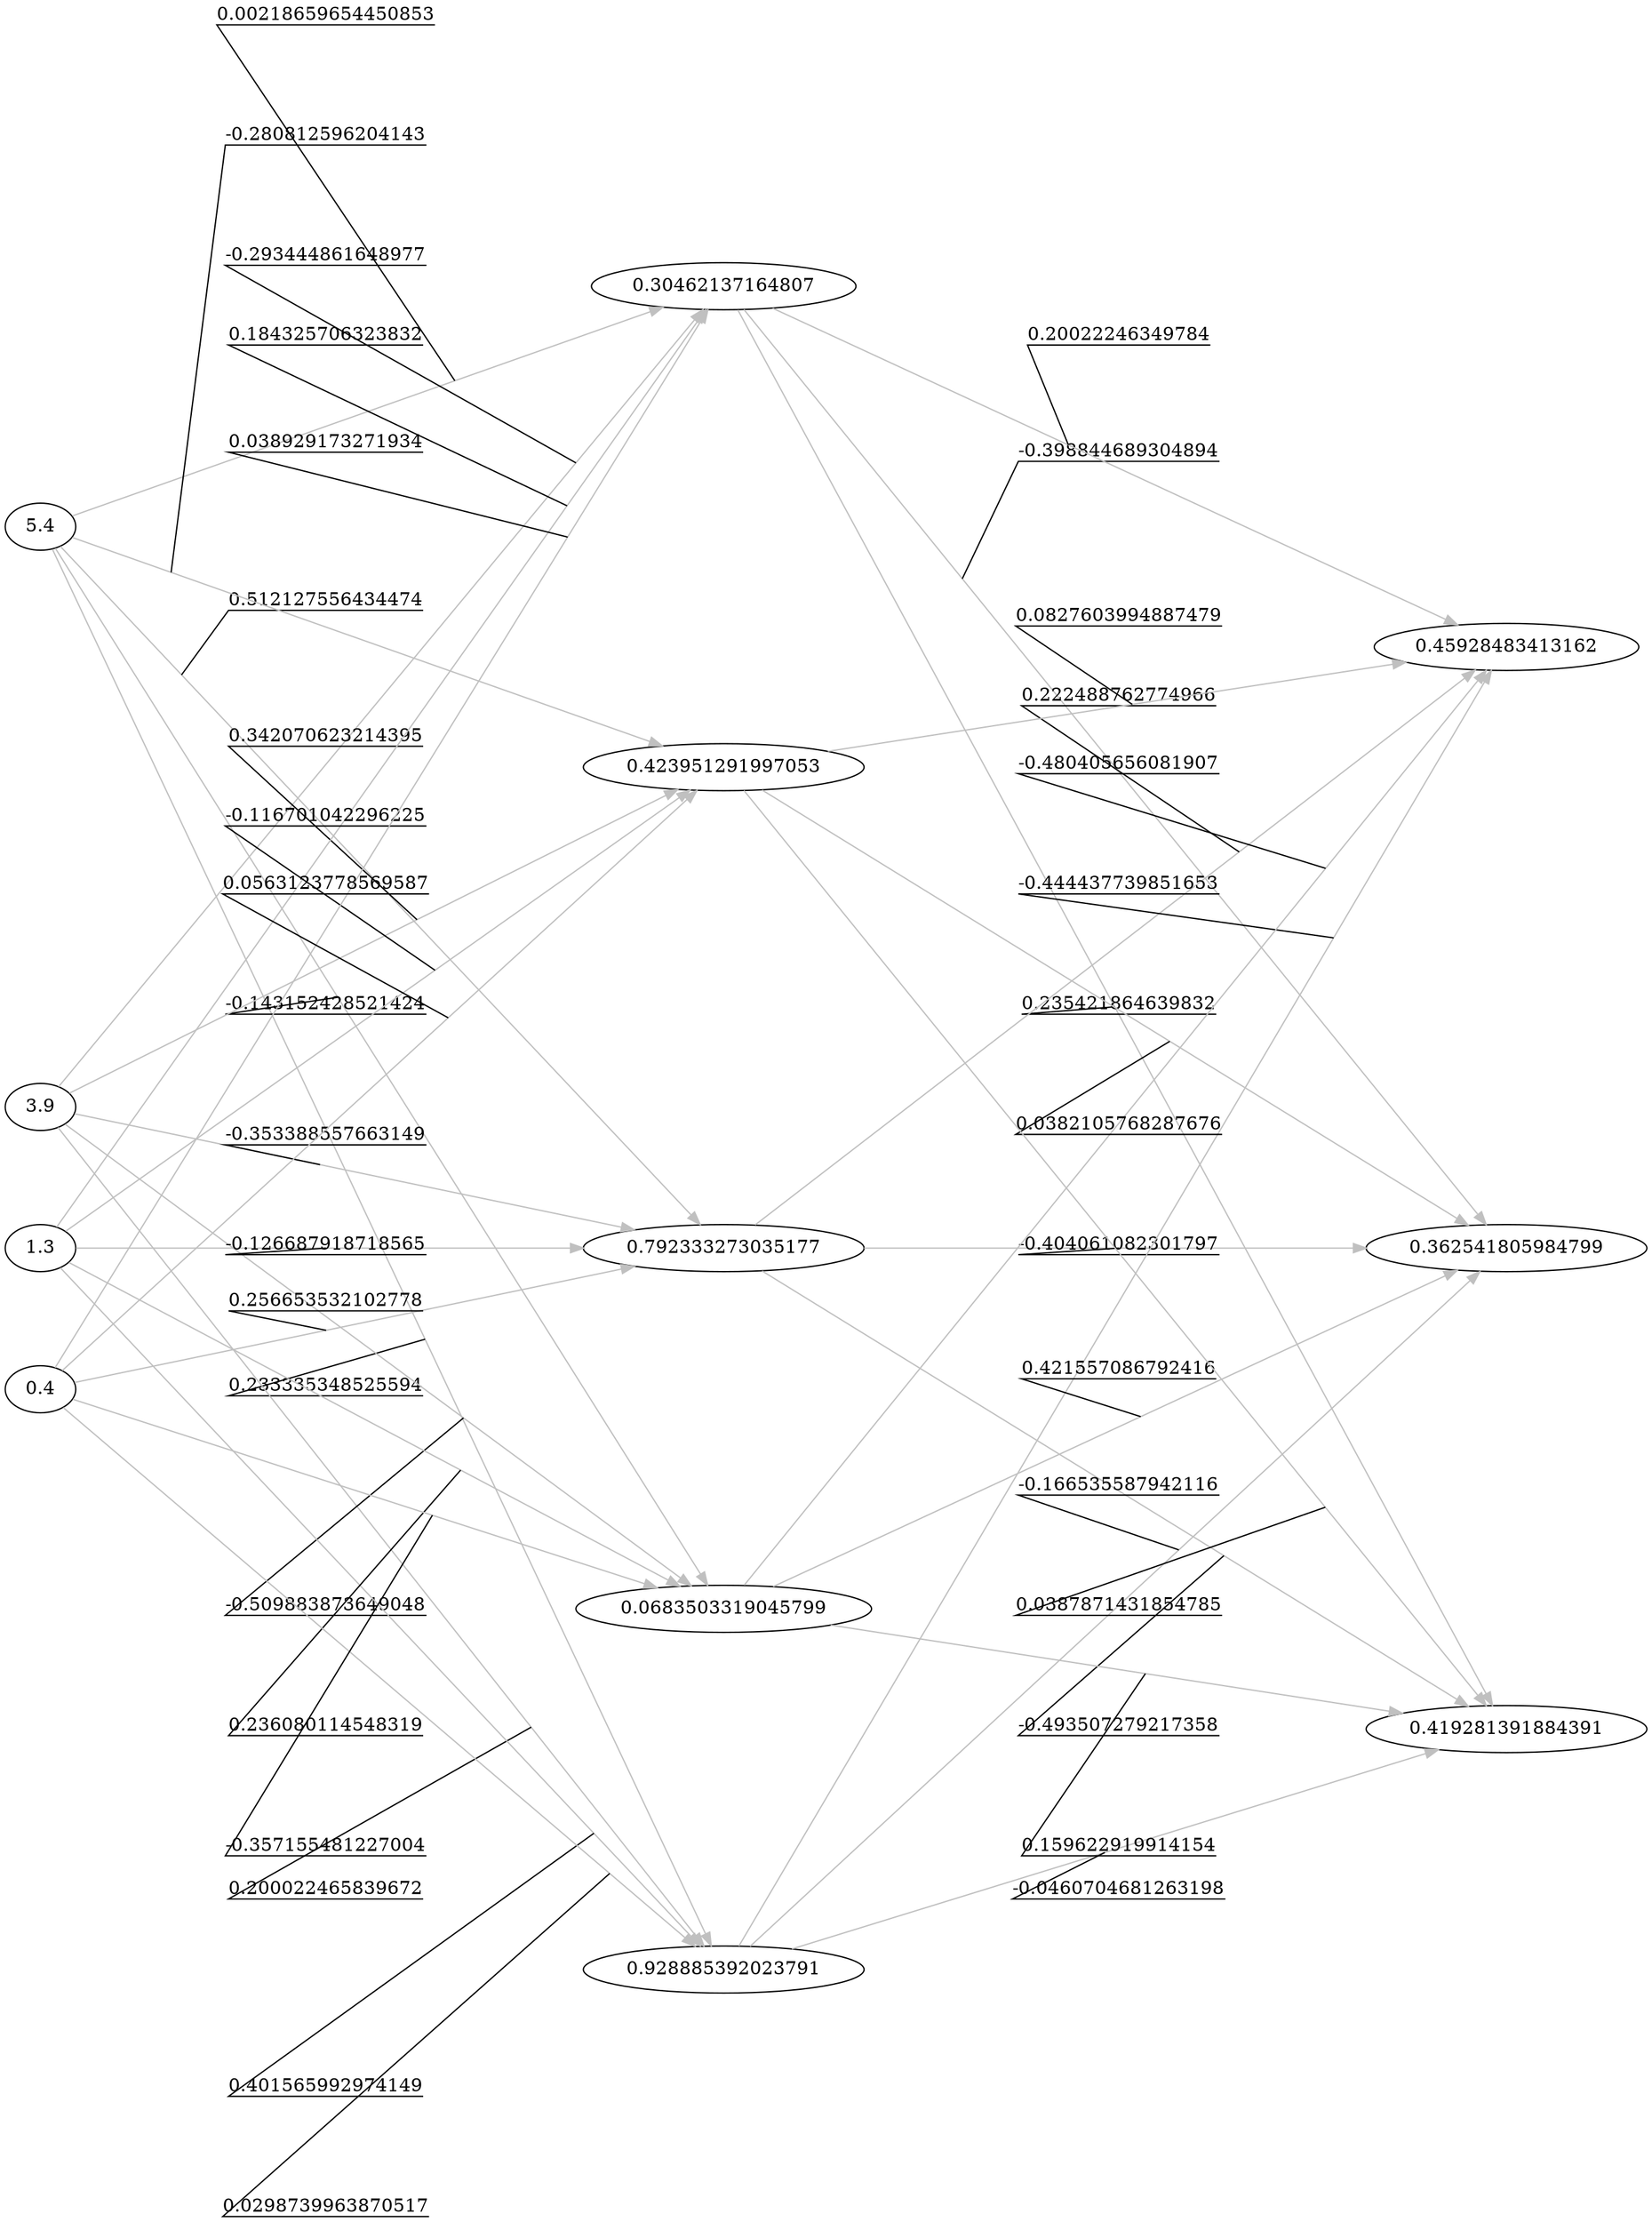 digraph { 
rankdir=LR;
nodesep=1;
ranksep=3;
splines=line;
{ rank=same; "5.4" "3.9" "1.3" "0.4" ; }
{ rank=same; "0.30462137164807" "0.792333273035177" "0.928885392023791" "0.0683503319045799" "0.423951291997053" "0.30462137164807" "0.792333273035177" "0.928885392023791" "0.0683503319045799" "0.423951291997053" "0.30462137164807" "0.792333273035177" "0.928885392023791" "0.0683503319045799" "0.423951291997053" "0.30462137164807" "0.792333273035177" "0.928885392023791" "0.0683503319045799" "0.423951291997053" ; }
"5.4" -> "0.30462137164807" [label="0.00218659654450853" color="grey" decorate=true];
"5.4" -> "0.792333273035177" [label="0.512127556434474" color="grey" decorate=true];
"5.4" -> "0.928885392023791" [label="0.233335348525594" color="grey" decorate=true];
"5.4" -> "0.0683503319045799" [label="-0.143152428521424" color="grey" decorate=true];
"5.4" -> "0.423951291997053" [label="-0.280812596204143" color="grey" decorate=true];
"3.9" -> "0.30462137164807" [label="-0.293444861648977" color="grey" decorate=true];
"3.9" -> "0.792333273035177" [label="-0.353388557663149" color="grey" decorate=true];
"3.9" -> "0.928885392023791" [label="0.200022465839672" color="grey" decorate=true];
"3.9" -> "0.0683503319045799" [label="-0.509883873649048" color="grey" decorate=true];
"3.9" -> "0.423951291997053" [label="0.342070623214395" color="grey" decorate=true];
"1.3" -> "0.30462137164807" [label="0.184325706323832" color="grey" decorate=true];
"1.3" -> "0.792333273035177" [label="-0.126687918718565" color="grey" decorate=true];
"1.3" -> "0.928885392023791" [label="0.401565992974149" color="grey" decorate=true];
"1.3" -> "0.0683503319045799" [label="0.236080114548319" color="grey" decorate=true];
"1.3" -> "0.423951291997053" [label="-0.116701042296225" color="grey" decorate=true];
"0.4" -> "0.30462137164807" [label="0.038929173271934" color="grey" decorate=true];
"0.4" -> "0.792333273035177" [label="0.256653532102778" color="grey" decorate=true];
"0.4" -> "0.928885392023791" [label="0.0298739963870517" color="grey" decorate=true];
"0.4" -> "0.0683503319045799" [label="-0.357155481227004" color="grey" decorate=true];
"0.4" -> "0.423951291997053" [label="0.0563123778569587" color="grey" decorate=true];
{ rank=same; "0.362541805984799" "0.419281391884391" "0.45928483413162" "0.362541805984799" "0.419281391884391" "0.45928483413162" "0.362541805984799" "0.419281391884391" "0.45928483413162" "0.362541805984799" "0.419281391884391" "0.45928483413162" "0.362541805984799" "0.419281391884391" "0.45928483413162" ; }
"0.30462137164807" -> "0.362541805984799" [label="-0.398844689304894" color="grey" decorate=true];
"0.30462137164807" -> "0.419281391884391" [label="0.235421864639832" color="grey" decorate=true];
"0.30462137164807" -> "0.45928483413162" [label="0.20022246349784" color="grey" decorate=true];
"0.792333273035177" -> "0.362541805984799" [label="-0.404061082301797" color="grey" decorate=true];
"0.792333273035177" -> "0.419281391884391" [label="-0.493507279217358" color="grey" decorate=true];
"0.792333273035177" -> "0.45928483413162" [label="0.222488762774966" color="grey" decorate=true];
"0.928885392023791" -> "0.362541805984799" [label="-0.166535587942116" color="grey" decorate=true];
"0.928885392023791" -> "0.419281391884391" [label="-0.0460704681263198" color="grey" decorate=true];
"0.928885392023791" -> "0.45928483413162" [label="-0.444437739851653" color="grey" decorate=true];
"0.0683503319045799" -> "0.362541805984799" [label="0.421557086792416" color="grey" decorate=true];
"0.0683503319045799" -> "0.419281391884391" [label="0.159622919914154" color="grey" decorate=true];
"0.0683503319045799" -> "0.45928483413162" [label="-0.480405656081907" color="grey" decorate=true];
"0.423951291997053" -> "0.362541805984799" [label="0.0382105768287676" color="grey" decorate=true];
"0.423951291997053" -> "0.419281391884391" [label="0.0387871431854785" color="grey" decorate=true];
"0.423951291997053" -> "0.45928483413162" [label="0.0827603994887479" color="grey" decorate=true];
}
